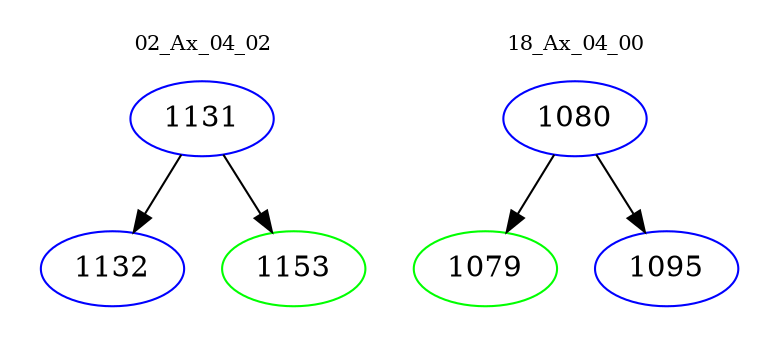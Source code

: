 digraph{
subgraph cluster_0 {
color = white
label = "02_Ax_04_02";
fontsize=10;
T0_1131 [label="1131", color="blue"]
T0_1131 -> T0_1132 [color="black"]
T0_1132 [label="1132", color="blue"]
T0_1131 -> T0_1153 [color="black"]
T0_1153 [label="1153", color="green"]
}
subgraph cluster_1 {
color = white
label = "18_Ax_04_00";
fontsize=10;
T1_1080 [label="1080", color="blue"]
T1_1080 -> T1_1079 [color="black"]
T1_1079 [label="1079", color="green"]
T1_1080 -> T1_1095 [color="black"]
T1_1095 [label="1095", color="blue"]
}
}
